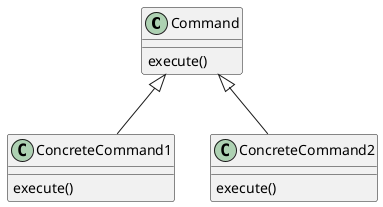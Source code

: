 @startuml

class Command {
  execute()
}

class ConcreteCommand1 extends Command {
  execute()
}

class ConcreteCommand2 extends Command {
  execute()
}

@enduml